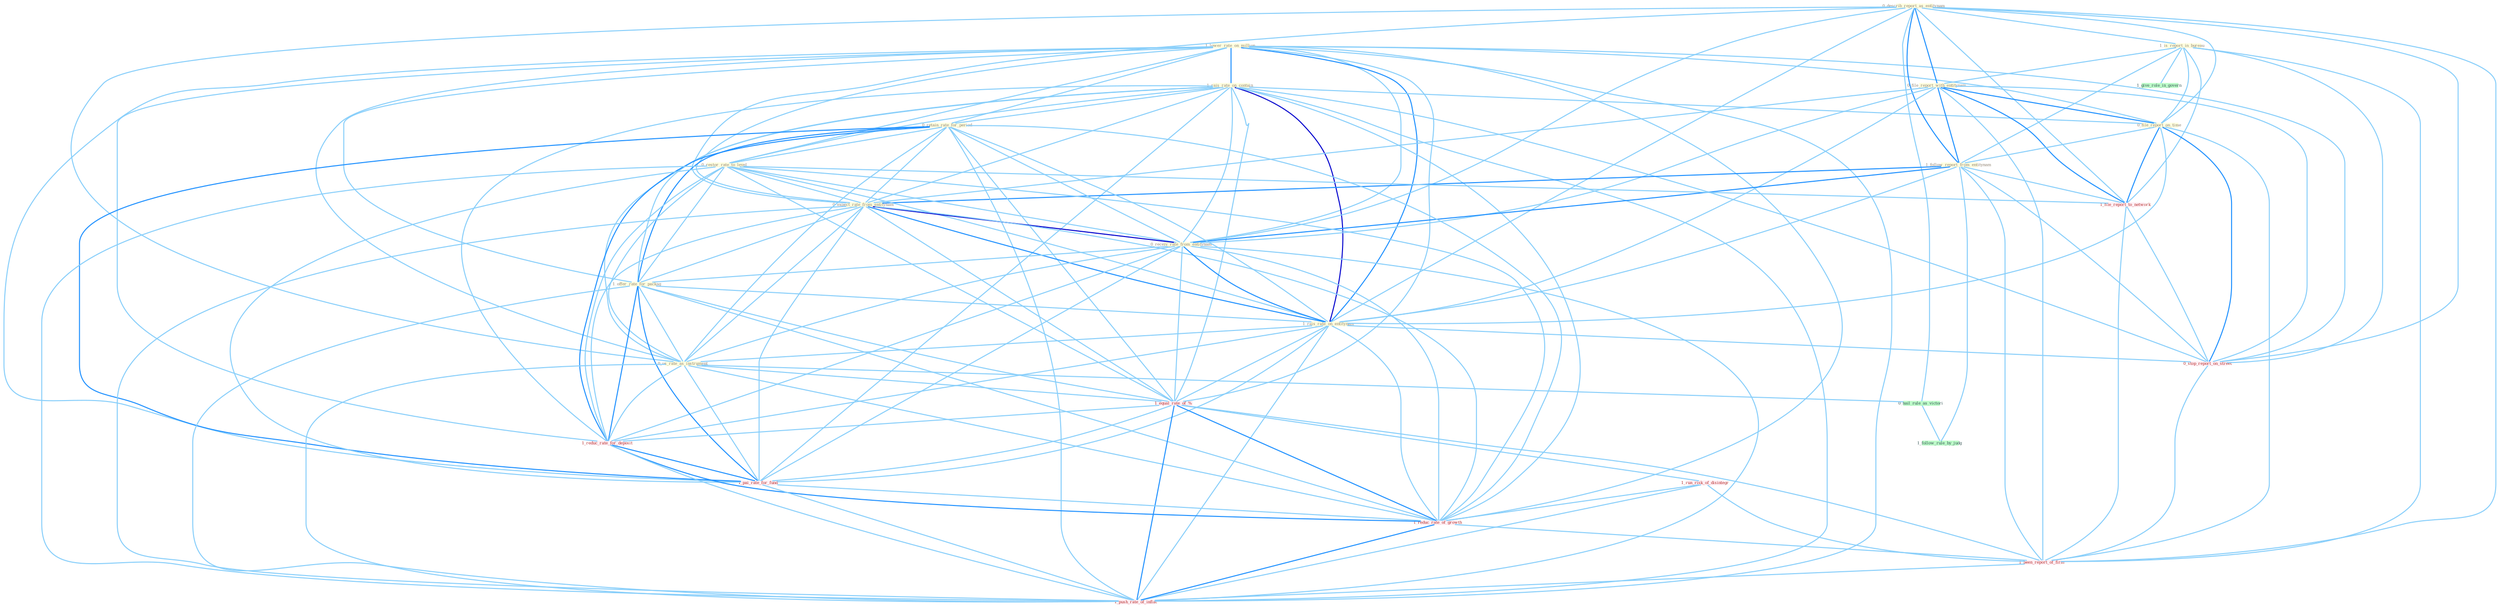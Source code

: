 Graph G{ 
    node
    [shape=polygon,style=filled,width=.5,height=.06,color="#BDFCC9",fixedsize=true,fontsize=4,
    fontcolor="#2f4f4f"];
    {node
    [color="#ffffe0", fontcolor="#8b7d6b"] "1_lower_rate_on_million " "1_rais_rate_on_contain " "0_describ_report_as_entitynam " "1_is_report_in_bureau " "0_file_report_with_entitynam " "0_file_report_on_time " "1_follow_report_from_entitynam " "0_retain_rate_for_period " "0_restor_rate_to_level " "0_expect_rate_from_entitynam " "0_receiv_rate_from_entitynam " "1_offer_rate_for_packag " "1_rais_rate_on_entitynam " "0_us_rate_as_instrument "}
{node [color="#fff0f5", fontcolor="#b22222"] "1_file_report_to_network " "1_equal_rate_of_% " "0_stop_report_on_street " "1_reduc_rate_for_deposit " "1_pai_rate_for_fund " "1_run_risk_of_disintegr " "1_reduc_rate_of_growth " "1_been_report_of_firm " "1_push_rate_of_inflat "}
edge [color="#B0E2FF"];

	"1_lower_rate_on_million " -- "1_rais_rate_on_contain " [w="2", color="#1e90ff" , len=0.8];
	"1_lower_rate_on_million " -- "0_file_report_on_time " [w="1", color="#87cefa" ];
	"1_lower_rate_on_million " -- "0_retain_rate_for_period " [w="1", color="#87cefa" ];
	"1_lower_rate_on_million " -- "0_restor_rate_to_level " [w="1", color="#87cefa" ];
	"1_lower_rate_on_million " -- "0_expect_rate_from_entitynam " [w="1", color="#87cefa" ];
	"1_lower_rate_on_million " -- "0_receiv_rate_from_entitynam " [w="1", color="#87cefa" ];
	"1_lower_rate_on_million " -- "1_offer_rate_for_packag " [w="1", color="#87cefa" ];
	"1_lower_rate_on_million " -- "1_rais_rate_on_entitynam " [w="2", color="#1e90ff" , len=0.8];
	"1_lower_rate_on_million " -- "0_us_rate_as_instrument " [w="1", color="#87cefa" ];
	"1_lower_rate_on_million " -- "1_equal_rate_of_% " [w="1", color="#87cefa" ];
	"1_lower_rate_on_million " -- "0_stop_report_on_street " [w="1", color="#87cefa" ];
	"1_lower_rate_on_million " -- "1_reduc_rate_for_deposit " [w="1", color="#87cefa" ];
	"1_lower_rate_on_million " -- "1_pai_rate_for_fund " [w="1", color="#87cefa" ];
	"1_lower_rate_on_million " -- "1_reduc_rate_of_growth " [w="1", color="#87cefa" ];
	"1_lower_rate_on_million " -- "1_push_rate_of_inflat " [w="1", color="#87cefa" ];
	"1_rais_rate_on_contain " -- "0_file_report_on_time " [w="1", color="#87cefa" ];
	"1_rais_rate_on_contain " -- "0_retain_rate_for_period " [w="1", color="#87cefa" ];
	"1_rais_rate_on_contain " -- "0_restor_rate_to_level " [w="1", color="#87cefa" ];
	"1_rais_rate_on_contain " -- "0_expect_rate_from_entitynam " [w="1", color="#87cefa" ];
	"1_rais_rate_on_contain " -- "0_receiv_rate_from_entitynam " [w="1", color="#87cefa" ];
	"1_rais_rate_on_contain " -- "1_offer_rate_for_packag " [w="1", color="#87cefa" ];
	"1_rais_rate_on_contain " -- "1_rais_rate_on_entitynam " [w="3", color="#0000cd" , len=0.6];
	"1_rais_rate_on_contain " -- "0_us_rate_as_instrument " [w="1", color="#87cefa" ];
	"1_rais_rate_on_contain " -- "1_equal_rate_of_% " [w="1", color="#87cefa" ];
	"1_rais_rate_on_contain " -- "0_stop_report_on_street " [w="1", color="#87cefa" ];
	"1_rais_rate_on_contain " -- "1_reduc_rate_for_deposit " [w="1", color="#87cefa" ];
	"1_rais_rate_on_contain " -- "1_pai_rate_for_fund " [w="1", color="#87cefa" ];
	"1_rais_rate_on_contain " -- "1_reduc_rate_of_growth " [w="1", color="#87cefa" ];
	"1_rais_rate_on_contain " -- "1_push_rate_of_inflat " [w="1", color="#87cefa" ];
	"0_describ_report_as_entitynam " -- "1_is_report_in_bureau " [w="1", color="#87cefa" ];
	"0_describ_report_as_entitynam " -- "0_file_report_with_entitynam " [w="2", color="#1e90ff" , len=0.8];
	"0_describ_report_as_entitynam " -- "0_file_report_on_time " [w="1", color="#87cefa" ];
	"0_describ_report_as_entitynam " -- "1_follow_report_from_entitynam " [w="2", color="#1e90ff" , len=0.8];
	"0_describ_report_as_entitynam " -- "0_expect_rate_from_entitynam " [w="1", color="#87cefa" ];
	"0_describ_report_as_entitynam " -- "0_receiv_rate_from_entitynam " [w="1", color="#87cefa" ];
	"0_describ_report_as_entitynam " -- "1_rais_rate_on_entitynam " [w="1", color="#87cefa" ];
	"0_describ_report_as_entitynam " -- "0_us_rate_as_instrument " [w="1", color="#87cefa" ];
	"0_describ_report_as_entitynam " -- "1_file_report_to_network " [w="1", color="#87cefa" ];
	"0_describ_report_as_entitynam " -- "0_stop_report_on_street " [w="1", color="#87cefa" ];
	"0_describ_report_as_entitynam " -- "0_hail_rule_as_victori " [w="1", color="#87cefa" ];
	"0_describ_report_as_entitynam " -- "1_been_report_of_firm " [w="1", color="#87cefa" ];
	"1_is_report_in_bureau " -- "0_file_report_with_entitynam " [w="1", color="#87cefa" ];
	"1_is_report_in_bureau " -- "0_file_report_on_time " [w="1", color="#87cefa" ];
	"1_is_report_in_bureau " -- "1_follow_report_from_entitynam " [w="1", color="#87cefa" ];
	"1_is_report_in_bureau " -- "1_file_report_to_network " [w="1", color="#87cefa" ];
	"1_is_report_in_bureau " -- "0_stop_report_on_street " [w="1", color="#87cefa" ];
	"1_is_report_in_bureau " -- "1_give_role_in_govern " [w="1", color="#87cefa" ];
	"1_is_report_in_bureau " -- "1_been_report_of_firm " [w="1", color="#87cefa" ];
	"0_file_report_with_entitynam " -- "0_file_report_on_time " [w="2", color="#1e90ff" , len=0.8];
	"0_file_report_with_entitynam " -- "1_follow_report_from_entitynam " [w="2", color="#1e90ff" , len=0.8];
	"0_file_report_with_entitynam " -- "0_expect_rate_from_entitynam " [w="1", color="#87cefa" ];
	"0_file_report_with_entitynam " -- "0_receiv_rate_from_entitynam " [w="1", color="#87cefa" ];
	"0_file_report_with_entitynam " -- "1_rais_rate_on_entitynam " [w="1", color="#87cefa" ];
	"0_file_report_with_entitynam " -- "1_file_report_to_network " [w="2", color="#1e90ff" , len=0.8];
	"0_file_report_with_entitynam " -- "0_stop_report_on_street " [w="1", color="#87cefa" ];
	"0_file_report_with_entitynam " -- "1_been_report_of_firm " [w="1", color="#87cefa" ];
	"0_file_report_on_time " -- "1_follow_report_from_entitynam " [w="1", color="#87cefa" ];
	"0_file_report_on_time " -- "1_rais_rate_on_entitynam " [w="1", color="#87cefa" ];
	"0_file_report_on_time " -- "1_file_report_to_network " [w="2", color="#1e90ff" , len=0.8];
	"0_file_report_on_time " -- "0_stop_report_on_street " [w="2", color="#1e90ff" , len=0.8];
	"0_file_report_on_time " -- "1_been_report_of_firm " [w="1", color="#87cefa" ];
	"1_follow_report_from_entitynam " -- "0_expect_rate_from_entitynam " [w="2", color="#1e90ff" , len=0.8];
	"1_follow_report_from_entitynam " -- "0_receiv_rate_from_entitynam " [w="2", color="#1e90ff" , len=0.8];
	"1_follow_report_from_entitynam " -- "1_rais_rate_on_entitynam " [w="1", color="#87cefa" ];
	"1_follow_report_from_entitynam " -- "1_file_report_to_network " [w="1", color="#87cefa" ];
	"1_follow_report_from_entitynam " -- "0_stop_report_on_street " [w="1", color="#87cefa" ];
	"1_follow_report_from_entitynam " -- "1_follow_rule_by_judg " [w="1", color="#87cefa" ];
	"1_follow_report_from_entitynam " -- "1_been_report_of_firm " [w="1", color="#87cefa" ];
	"0_retain_rate_for_period " -- "0_restor_rate_to_level " [w="1", color="#87cefa" ];
	"0_retain_rate_for_period " -- "0_expect_rate_from_entitynam " [w="1", color="#87cefa" ];
	"0_retain_rate_for_period " -- "0_receiv_rate_from_entitynam " [w="1", color="#87cefa" ];
	"0_retain_rate_for_period " -- "1_offer_rate_for_packag " [w="2", color="#1e90ff" , len=0.8];
	"0_retain_rate_for_period " -- "1_rais_rate_on_entitynam " [w="1", color="#87cefa" ];
	"0_retain_rate_for_period " -- "0_us_rate_as_instrument " [w="1", color="#87cefa" ];
	"0_retain_rate_for_period " -- "1_equal_rate_of_% " [w="1", color="#87cefa" ];
	"0_retain_rate_for_period " -- "1_reduc_rate_for_deposit " [w="2", color="#1e90ff" , len=0.8];
	"0_retain_rate_for_period " -- "1_pai_rate_for_fund " [w="2", color="#1e90ff" , len=0.8];
	"0_retain_rate_for_period " -- "1_reduc_rate_of_growth " [w="1", color="#87cefa" ];
	"0_retain_rate_for_period " -- "1_push_rate_of_inflat " [w="1", color="#87cefa" ];
	"0_restor_rate_to_level " -- "0_expect_rate_from_entitynam " [w="1", color="#87cefa" ];
	"0_restor_rate_to_level " -- "0_receiv_rate_from_entitynam " [w="1", color="#87cefa" ];
	"0_restor_rate_to_level " -- "1_offer_rate_for_packag " [w="1", color="#87cefa" ];
	"0_restor_rate_to_level " -- "1_rais_rate_on_entitynam " [w="1", color="#87cefa" ];
	"0_restor_rate_to_level " -- "0_us_rate_as_instrument " [w="1", color="#87cefa" ];
	"0_restor_rate_to_level " -- "1_file_report_to_network " [w="1", color="#87cefa" ];
	"0_restor_rate_to_level " -- "1_equal_rate_of_% " [w="1", color="#87cefa" ];
	"0_restor_rate_to_level " -- "1_reduc_rate_for_deposit " [w="1", color="#87cefa" ];
	"0_restor_rate_to_level " -- "1_pai_rate_for_fund " [w="1", color="#87cefa" ];
	"0_restor_rate_to_level " -- "1_reduc_rate_of_growth " [w="1", color="#87cefa" ];
	"0_restor_rate_to_level " -- "1_push_rate_of_inflat " [w="1", color="#87cefa" ];
	"0_expect_rate_from_entitynam " -- "0_receiv_rate_from_entitynam " [w="3", color="#0000cd" , len=0.6];
	"0_expect_rate_from_entitynam " -- "1_offer_rate_for_packag " [w="1", color="#87cefa" ];
	"0_expect_rate_from_entitynam " -- "1_rais_rate_on_entitynam " [w="2", color="#1e90ff" , len=0.8];
	"0_expect_rate_from_entitynam " -- "0_us_rate_as_instrument " [w="1", color="#87cefa" ];
	"0_expect_rate_from_entitynam " -- "1_equal_rate_of_% " [w="1", color="#87cefa" ];
	"0_expect_rate_from_entitynam " -- "1_reduc_rate_for_deposit " [w="1", color="#87cefa" ];
	"0_expect_rate_from_entitynam " -- "1_pai_rate_for_fund " [w="1", color="#87cefa" ];
	"0_expect_rate_from_entitynam " -- "1_reduc_rate_of_growth " [w="1", color="#87cefa" ];
	"0_expect_rate_from_entitynam " -- "1_push_rate_of_inflat " [w="1", color="#87cefa" ];
	"0_receiv_rate_from_entitynam " -- "1_offer_rate_for_packag " [w="1", color="#87cefa" ];
	"0_receiv_rate_from_entitynam " -- "1_rais_rate_on_entitynam " [w="2", color="#1e90ff" , len=0.8];
	"0_receiv_rate_from_entitynam " -- "0_us_rate_as_instrument " [w="1", color="#87cefa" ];
	"0_receiv_rate_from_entitynam " -- "1_equal_rate_of_% " [w="1", color="#87cefa" ];
	"0_receiv_rate_from_entitynam " -- "1_reduc_rate_for_deposit " [w="1", color="#87cefa" ];
	"0_receiv_rate_from_entitynam " -- "1_pai_rate_for_fund " [w="1", color="#87cefa" ];
	"0_receiv_rate_from_entitynam " -- "1_reduc_rate_of_growth " [w="1", color="#87cefa" ];
	"0_receiv_rate_from_entitynam " -- "1_push_rate_of_inflat " [w="1", color="#87cefa" ];
	"1_offer_rate_for_packag " -- "1_rais_rate_on_entitynam " [w="1", color="#87cefa" ];
	"1_offer_rate_for_packag " -- "0_us_rate_as_instrument " [w="1", color="#87cefa" ];
	"1_offer_rate_for_packag " -- "1_equal_rate_of_% " [w="1", color="#87cefa" ];
	"1_offer_rate_for_packag " -- "1_reduc_rate_for_deposit " [w="2", color="#1e90ff" , len=0.8];
	"1_offer_rate_for_packag " -- "1_pai_rate_for_fund " [w="2", color="#1e90ff" , len=0.8];
	"1_offer_rate_for_packag " -- "1_reduc_rate_of_growth " [w="1", color="#87cefa" ];
	"1_offer_rate_for_packag " -- "1_push_rate_of_inflat " [w="1", color="#87cefa" ];
	"1_rais_rate_on_entitynam " -- "0_us_rate_as_instrument " [w="1", color="#87cefa" ];
	"1_rais_rate_on_entitynam " -- "1_equal_rate_of_% " [w="1", color="#87cefa" ];
	"1_rais_rate_on_entitynam " -- "0_stop_report_on_street " [w="1", color="#87cefa" ];
	"1_rais_rate_on_entitynam " -- "1_reduc_rate_for_deposit " [w="1", color="#87cefa" ];
	"1_rais_rate_on_entitynam " -- "1_pai_rate_for_fund " [w="1", color="#87cefa" ];
	"1_rais_rate_on_entitynam " -- "1_reduc_rate_of_growth " [w="1", color="#87cefa" ];
	"1_rais_rate_on_entitynam " -- "1_push_rate_of_inflat " [w="1", color="#87cefa" ];
	"0_us_rate_as_instrument " -- "1_equal_rate_of_% " [w="1", color="#87cefa" ];
	"0_us_rate_as_instrument " -- "1_reduc_rate_for_deposit " [w="1", color="#87cefa" ];
	"0_us_rate_as_instrument " -- "1_pai_rate_for_fund " [w="1", color="#87cefa" ];
	"0_us_rate_as_instrument " -- "0_hail_rule_as_victori " [w="1", color="#87cefa" ];
	"0_us_rate_as_instrument " -- "1_reduc_rate_of_growth " [w="1", color="#87cefa" ];
	"0_us_rate_as_instrument " -- "1_push_rate_of_inflat " [w="1", color="#87cefa" ];
	"1_file_report_to_network " -- "0_stop_report_on_street " [w="1", color="#87cefa" ];
	"1_file_report_to_network " -- "1_been_report_of_firm " [w="1", color="#87cefa" ];
	"1_equal_rate_of_% " -- "1_reduc_rate_for_deposit " [w="1", color="#87cefa" ];
	"1_equal_rate_of_% " -- "1_pai_rate_for_fund " [w="1", color="#87cefa" ];
	"1_equal_rate_of_% " -- "1_run_risk_of_disintegr " [w="1", color="#87cefa" ];
	"1_equal_rate_of_% " -- "1_reduc_rate_of_growth " [w="2", color="#1e90ff" , len=0.8];
	"1_equal_rate_of_% " -- "1_been_report_of_firm " [w="1", color="#87cefa" ];
	"1_equal_rate_of_% " -- "1_push_rate_of_inflat " [w="2", color="#1e90ff" , len=0.8];
	"0_stop_report_on_street " -- "1_been_report_of_firm " [w="1", color="#87cefa" ];
	"1_reduc_rate_for_deposit " -- "1_pai_rate_for_fund " [w="2", color="#1e90ff" , len=0.8];
	"1_reduc_rate_for_deposit " -- "1_reduc_rate_of_growth " [w="2", color="#1e90ff" , len=0.8];
	"1_reduc_rate_for_deposit " -- "1_push_rate_of_inflat " [w="1", color="#87cefa" ];
	"1_pai_rate_for_fund " -- "1_reduc_rate_of_growth " [w="1", color="#87cefa" ];
	"1_pai_rate_for_fund " -- "1_push_rate_of_inflat " [w="1", color="#87cefa" ];
	"0_hail_rule_as_victori " -- "1_follow_rule_by_judg " [w="1", color="#87cefa" ];
	"1_run_risk_of_disintegr " -- "1_reduc_rate_of_growth " [w="1", color="#87cefa" ];
	"1_run_risk_of_disintegr " -- "1_been_report_of_firm " [w="1", color="#87cefa" ];
	"1_run_risk_of_disintegr " -- "1_push_rate_of_inflat " [w="1", color="#87cefa" ];
	"1_reduc_rate_of_growth " -- "1_been_report_of_firm " [w="1", color="#87cefa" ];
	"1_reduc_rate_of_growth " -- "1_push_rate_of_inflat " [w="2", color="#1e90ff" , len=0.8];
	"1_been_report_of_firm " -- "1_push_rate_of_inflat " [w="1", color="#87cefa" ];
}